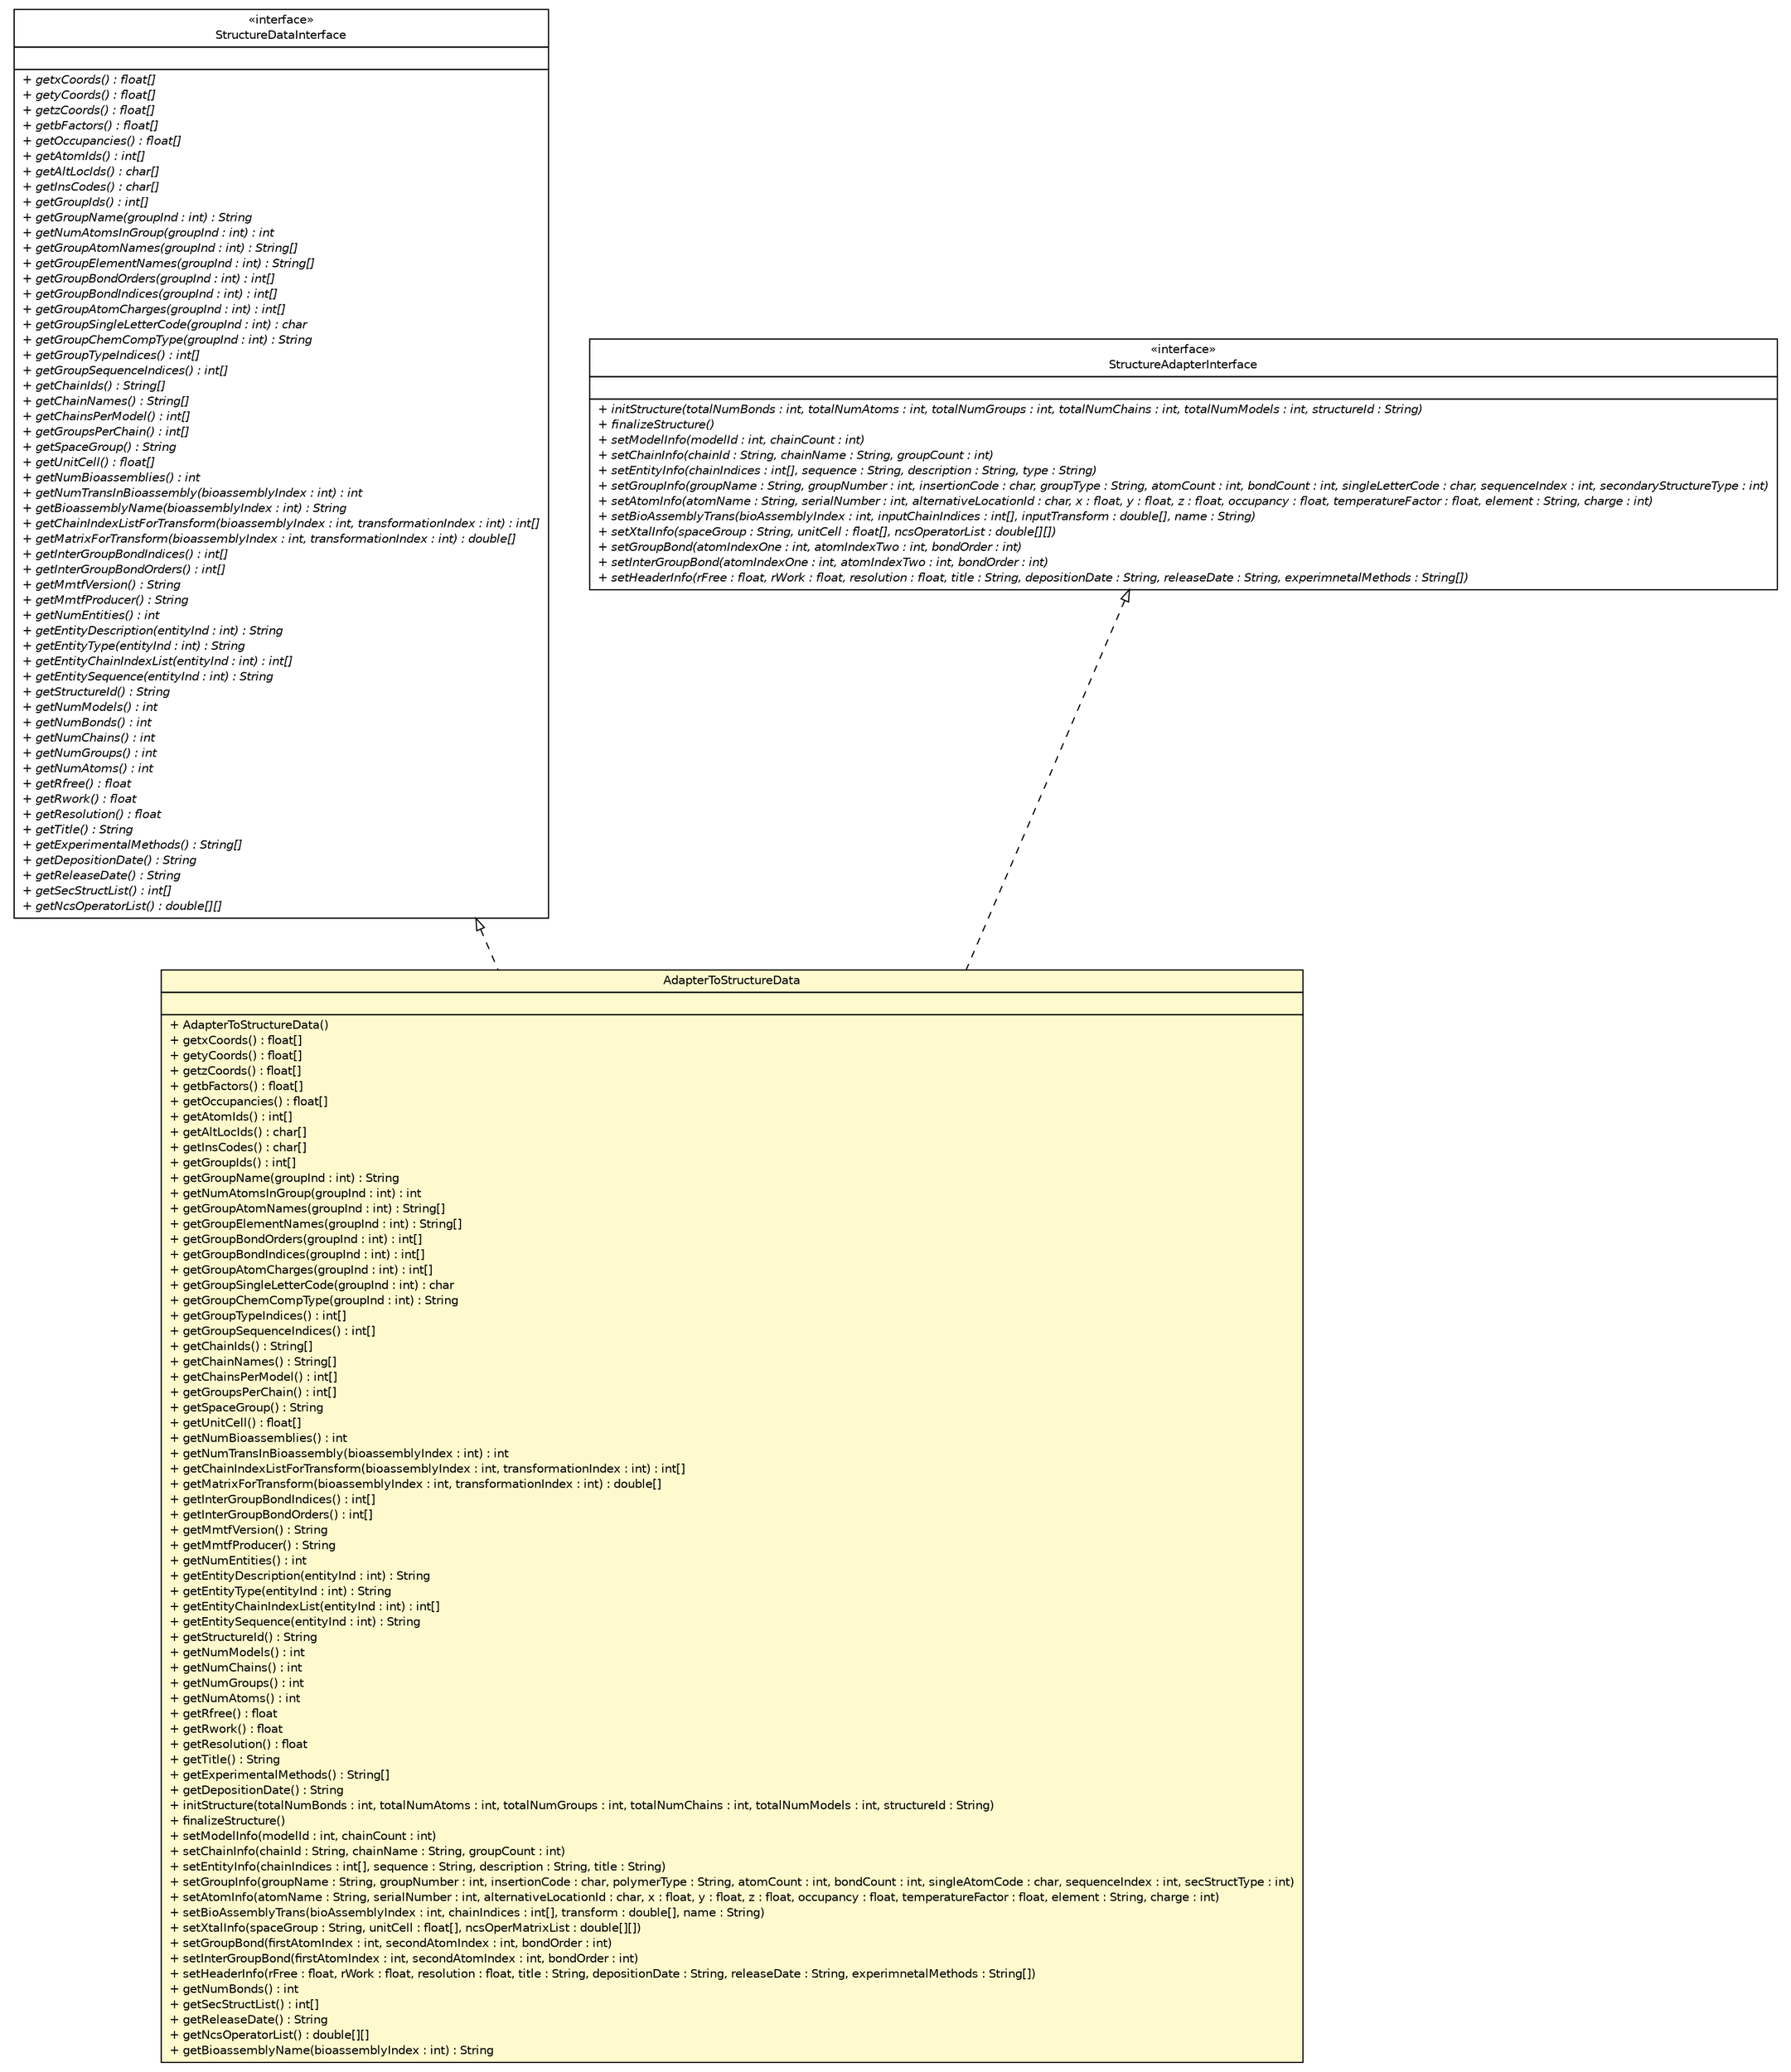 #!/usr/local/bin/dot
#
# Class diagram 
# Generated by UMLGraph version R5_6 (http://www.umlgraph.org/)
#

digraph G {
	edge [fontname="Helvetica",fontsize=10,labelfontname="Helvetica",labelfontsize=10];
	node [fontname="Helvetica",fontsize=10,shape=plaintext];
	nodesep=0.25;
	ranksep=0.5;
	// org.rcsb.mmtf.api.StructureDataInterface
	c267 [label=<<table title="org.rcsb.mmtf.api.StructureDataInterface" border="0" cellborder="1" cellspacing="0" cellpadding="2" port="p" href="../api/StructureDataInterface.html">
		<tr><td><table border="0" cellspacing="0" cellpadding="1">
<tr><td align="center" balign="center"> &#171;interface&#187; </td></tr>
<tr><td align="center" balign="center"> StructureDataInterface </td></tr>
		</table></td></tr>
		<tr><td><table border="0" cellspacing="0" cellpadding="1">
<tr><td align="left" balign="left">  </td></tr>
		</table></td></tr>
		<tr><td><table border="0" cellspacing="0" cellpadding="1">
<tr><td align="left" balign="left"><font face="Helvetica-Oblique" point-size="10.0"> + getxCoords() : float[] </font></td></tr>
<tr><td align="left" balign="left"><font face="Helvetica-Oblique" point-size="10.0"> + getyCoords() : float[] </font></td></tr>
<tr><td align="left" balign="left"><font face="Helvetica-Oblique" point-size="10.0"> + getzCoords() : float[] </font></td></tr>
<tr><td align="left" balign="left"><font face="Helvetica-Oblique" point-size="10.0"> + getbFactors() : float[] </font></td></tr>
<tr><td align="left" balign="left"><font face="Helvetica-Oblique" point-size="10.0"> + getOccupancies() : float[] </font></td></tr>
<tr><td align="left" balign="left"><font face="Helvetica-Oblique" point-size="10.0"> + getAtomIds() : int[] </font></td></tr>
<tr><td align="left" balign="left"><font face="Helvetica-Oblique" point-size="10.0"> + getAltLocIds() : char[] </font></td></tr>
<tr><td align="left" balign="left"><font face="Helvetica-Oblique" point-size="10.0"> + getInsCodes() : char[] </font></td></tr>
<tr><td align="left" balign="left"><font face="Helvetica-Oblique" point-size="10.0"> + getGroupIds() : int[] </font></td></tr>
<tr><td align="left" balign="left"><font face="Helvetica-Oblique" point-size="10.0"> + getGroupName(groupInd : int) : String </font></td></tr>
<tr><td align="left" balign="left"><font face="Helvetica-Oblique" point-size="10.0"> + getNumAtomsInGroup(groupInd : int) : int </font></td></tr>
<tr><td align="left" balign="left"><font face="Helvetica-Oblique" point-size="10.0"> + getGroupAtomNames(groupInd : int) : String[] </font></td></tr>
<tr><td align="left" balign="left"><font face="Helvetica-Oblique" point-size="10.0"> + getGroupElementNames(groupInd : int) : String[] </font></td></tr>
<tr><td align="left" balign="left"><font face="Helvetica-Oblique" point-size="10.0"> + getGroupBondOrders(groupInd : int) : int[] </font></td></tr>
<tr><td align="left" balign="left"><font face="Helvetica-Oblique" point-size="10.0"> + getGroupBondIndices(groupInd : int) : int[] </font></td></tr>
<tr><td align="left" balign="left"><font face="Helvetica-Oblique" point-size="10.0"> + getGroupAtomCharges(groupInd : int) : int[] </font></td></tr>
<tr><td align="left" balign="left"><font face="Helvetica-Oblique" point-size="10.0"> + getGroupSingleLetterCode(groupInd : int) : char </font></td></tr>
<tr><td align="left" balign="left"><font face="Helvetica-Oblique" point-size="10.0"> + getGroupChemCompType(groupInd : int) : String </font></td></tr>
<tr><td align="left" balign="left"><font face="Helvetica-Oblique" point-size="10.0"> + getGroupTypeIndices() : int[] </font></td></tr>
<tr><td align="left" balign="left"><font face="Helvetica-Oblique" point-size="10.0"> + getGroupSequenceIndices() : int[] </font></td></tr>
<tr><td align="left" balign="left"><font face="Helvetica-Oblique" point-size="10.0"> + getChainIds() : String[] </font></td></tr>
<tr><td align="left" balign="left"><font face="Helvetica-Oblique" point-size="10.0"> + getChainNames() : String[] </font></td></tr>
<tr><td align="left" balign="left"><font face="Helvetica-Oblique" point-size="10.0"> + getChainsPerModel() : int[] </font></td></tr>
<tr><td align="left" balign="left"><font face="Helvetica-Oblique" point-size="10.0"> + getGroupsPerChain() : int[] </font></td></tr>
<tr><td align="left" balign="left"><font face="Helvetica-Oblique" point-size="10.0"> + getSpaceGroup() : String </font></td></tr>
<tr><td align="left" balign="left"><font face="Helvetica-Oblique" point-size="10.0"> + getUnitCell() : float[] </font></td></tr>
<tr><td align="left" balign="left"><font face="Helvetica-Oblique" point-size="10.0"> + getNumBioassemblies() : int </font></td></tr>
<tr><td align="left" balign="left"><font face="Helvetica-Oblique" point-size="10.0"> + getNumTransInBioassembly(bioassemblyIndex : int) : int </font></td></tr>
<tr><td align="left" balign="left"><font face="Helvetica-Oblique" point-size="10.0"> + getBioassemblyName(bioassemblyIndex : int) : String </font></td></tr>
<tr><td align="left" balign="left"><font face="Helvetica-Oblique" point-size="10.0"> + getChainIndexListForTransform(bioassemblyIndex : int, transformationIndex : int) : int[] </font></td></tr>
<tr><td align="left" balign="left"><font face="Helvetica-Oblique" point-size="10.0"> + getMatrixForTransform(bioassemblyIndex : int, transformationIndex : int) : double[] </font></td></tr>
<tr><td align="left" balign="left"><font face="Helvetica-Oblique" point-size="10.0"> + getInterGroupBondIndices() : int[] </font></td></tr>
<tr><td align="left" balign="left"><font face="Helvetica-Oblique" point-size="10.0"> + getInterGroupBondOrders() : int[] </font></td></tr>
<tr><td align="left" balign="left"><font face="Helvetica-Oblique" point-size="10.0"> + getMmtfVersion() : String </font></td></tr>
<tr><td align="left" balign="left"><font face="Helvetica-Oblique" point-size="10.0"> + getMmtfProducer() : String </font></td></tr>
<tr><td align="left" balign="left"><font face="Helvetica-Oblique" point-size="10.0"> + getNumEntities() : int </font></td></tr>
<tr><td align="left" balign="left"><font face="Helvetica-Oblique" point-size="10.0"> + getEntityDescription(entityInd : int) : String </font></td></tr>
<tr><td align="left" balign="left"><font face="Helvetica-Oblique" point-size="10.0"> + getEntityType(entityInd : int) : String </font></td></tr>
<tr><td align="left" balign="left"><font face="Helvetica-Oblique" point-size="10.0"> + getEntityChainIndexList(entityInd : int) : int[] </font></td></tr>
<tr><td align="left" balign="left"><font face="Helvetica-Oblique" point-size="10.0"> + getEntitySequence(entityInd : int) : String </font></td></tr>
<tr><td align="left" balign="left"><font face="Helvetica-Oblique" point-size="10.0"> + getStructureId() : String </font></td></tr>
<tr><td align="left" balign="left"><font face="Helvetica-Oblique" point-size="10.0"> + getNumModels() : int </font></td></tr>
<tr><td align="left" balign="left"><font face="Helvetica-Oblique" point-size="10.0"> + getNumBonds() : int </font></td></tr>
<tr><td align="left" balign="left"><font face="Helvetica-Oblique" point-size="10.0"> + getNumChains() : int </font></td></tr>
<tr><td align="left" balign="left"><font face="Helvetica-Oblique" point-size="10.0"> + getNumGroups() : int </font></td></tr>
<tr><td align="left" balign="left"><font face="Helvetica-Oblique" point-size="10.0"> + getNumAtoms() : int </font></td></tr>
<tr><td align="left" balign="left"><font face="Helvetica-Oblique" point-size="10.0"> + getRfree() : float </font></td></tr>
<tr><td align="left" balign="left"><font face="Helvetica-Oblique" point-size="10.0"> + getRwork() : float </font></td></tr>
<tr><td align="left" balign="left"><font face="Helvetica-Oblique" point-size="10.0"> + getResolution() : float </font></td></tr>
<tr><td align="left" balign="left"><font face="Helvetica-Oblique" point-size="10.0"> + getTitle() : String </font></td></tr>
<tr><td align="left" balign="left"><font face="Helvetica-Oblique" point-size="10.0"> + getExperimentalMethods() : String[] </font></td></tr>
<tr><td align="left" balign="left"><font face="Helvetica-Oblique" point-size="10.0"> + getDepositionDate() : String </font></td></tr>
<tr><td align="left" balign="left"><font face="Helvetica-Oblique" point-size="10.0"> + getReleaseDate() : String </font></td></tr>
<tr><td align="left" balign="left"><font face="Helvetica-Oblique" point-size="10.0"> + getSecStructList() : int[] </font></td></tr>
<tr><td align="left" balign="left"><font face="Helvetica-Oblique" point-size="10.0"> + getNcsOperatorList() : double[][] </font></td></tr>
		</table></td></tr>
		</table>>, URL="../api/StructureDataInterface.html", fontname="Helvetica", fontcolor="black", fontsize=10.0];
	// org.rcsb.mmtf.api.StructureAdapterInterface
	c268 [label=<<table title="org.rcsb.mmtf.api.StructureAdapterInterface" border="0" cellborder="1" cellspacing="0" cellpadding="2" port="p" href="../api/StructureAdapterInterface.html">
		<tr><td><table border="0" cellspacing="0" cellpadding="1">
<tr><td align="center" balign="center"> &#171;interface&#187; </td></tr>
<tr><td align="center" balign="center"> StructureAdapterInterface </td></tr>
		</table></td></tr>
		<tr><td><table border="0" cellspacing="0" cellpadding="1">
<tr><td align="left" balign="left">  </td></tr>
		</table></td></tr>
		<tr><td><table border="0" cellspacing="0" cellpadding="1">
<tr><td align="left" balign="left"><font face="Helvetica-Oblique" point-size="10.0"> + initStructure(totalNumBonds : int, totalNumAtoms : int, totalNumGroups : int, totalNumChains : int, totalNumModels : int, structureId : String) </font></td></tr>
<tr><td align="left" balign="left"><font face="Helvetica-Oblique" point-size="10.0"> + finalizeStructure() </font></td></tr>
<tr><td align="left" balign="left"><font face="Helvetica-Oblique" point-size="10.0"> + setModelInfo(modelId : int, chainCount : int) </font></td></tr>
<tr><td align="left" balign="left"><font face="Helvetica-Oblique" point-size="10.0"> + setChainInfo(chainId : String, chainName : String, groupCount : int) </font></td></tr>
<tr><td align="left" balign="left"><font face="Helvetica-Oblique" point-size="10.0"> + setEntityInfo(chainIndices : int[], sequence : String, description : String, type : String) </font></td></tr>
<tr><td align="left" balign="left"><font face="Helvetica-Oblique" point-size="10.0"> + setGroupInfo(groupName : String, groupNumber : int, insertionCode : char, groupType : String, atomCount : int, bondCount : int, singleLetterCode : char, sequenceIndex : int, secondaryStructureType : int) </font></td></tr>
<tr><td align="left" balign="left"><font face="Helvetica-Oblique" point-size="10.0"> + setAtomInfo(atomName : String, serialNumber : int, alternativeLocationId : char, x : float, y : float, z : float, occupancy : float, temperatureFactor : float, element : String, charge : int) </font></td></tr>
<tr><td align="left" balign="left"><font face="Helvetica-Oblique" point-size="10.0"> + setBioAssemblyTrans(bioAssemblyIndex : int, inputChainIndices : int[], inputTransform : double[], name : String) </font></td></tr>
<tr><td align="left" balign="left"><font face="Helvetica-Oblique" point-size="10.0"> + setXtalInfo(spaceGroup : String, unitCell : float[], ncsOperatorList : double[][]) </font></td></tr>
<tr><td align="left" balign="left"><font face="Helvetica-Oblique" point-size="10.0"> + setGroupBond(atomIndexOne : int, atomIndexTwo : int, bondOrder : int) </font></td></tr>
<tr><td align="left" balign="left"><font face="Helvetica-Oblique" point-size="10.0"> + setInterGroupBond(atomIndexOne : int, atomIndexTwo : int, bondOrder : int) </font></td></tr>
<tr><td align="left" balign="left"><font face="Helvetica-Oblique" point-size="10.0"> + setHeaderInfo(rFree : float, rWork : float, resolution : float, title : String, depositionDate : String, releaseDate : String, experimnetalMethods : String[]) </font></td></tr>
		</table></td></tr>
		</table>>, URL="../api/StructureAdapterInterface.html", fontname="Helvetica", fontcolor="black", fontsize=10.0];
	// org.rcsb.mmtf.encoder.AdapterToStructureData
	c315 [label=<<table title="org.rcsb.mmtf.encoder.AdapterToStructureData" border="0" cellborder="1" cellspacing="0" cellpadding="2" port="p" bgcolor="lemonChiffon" href="./AdapterToStructureData.html">
		<tr><td><table border="0" cellspacing="0" cellpadding="1">
<tr><td align="center" balign="center"> AdapterToStructureData </td></tr>
		</table></td></tr>
		<tr><td><table border="0" cellspacing="0" cellpadding="1">
<tr><td align="left" balign="left">  </td></tr>
		</table></td></tr>
		<tr><td><table border="0" cellspacing="0" cellpadding="1">
<tr><td align="left" balign="left"> + AdapterToStructureData() </td></tr>
<tr><td align="left" balign="left"> + getxCoords() : float[] </td></tr>
<tr><td align="left" balign="left"> + getyCoords() : float[] </td></tr>
<tr><td align="left" balign="left"> + getzCoords() : float[] </td></tr>
<tr><td align="left" balign="left"> + getbFactors() : float[] </td></tr>
<tr><td align="left" balign="left"> + getOccupancies() : float[] </td></tr>
<tr><td align="left" balign="left"> + getAtomIds() : int[] </td></tr>
<tr><td align="left" balign="left"> + getAltLocIds() : char[] </td></tr>
<tr><td align="left" balign="left"> + getInsCodes() : char[] </td></tr>
<tr><td align="left" balign="left"> + getGroupIds() : int[] </td></tr>
<tr><td align="left" balign="left"> + getGroupName(groupInd : int) : String </td></tr>
<tr><td align="left" balign="left"> + getNumAtomsInGroup(groupInd : int) : int </td></tr>
<tr><td align="left" balign="left"> + getGroupAtomNames(groupInd : int) : String[] </td></tr>
<tr><td align="left" balign="left"> + getGroupElementNames(groupInd : int) : String[] </td></tr>
<tr><td align="left" balign="left"> + getGroupBondOrders(groupInd : int) : int[] </td></tr>
<tr><td align="left" balign="left"> + getGroupBondIndices(groupInd : int) : int[] </td></tr>
<tr><td align="left" balign="left"> + getGroupAtomCharges(groupInd : int) : int[] </td></tr>
<tr><td align="left" balign="left"> + getGroupSingleLetterCode(groupInd : int) : char </td></tr>
<tr><td align="left" balign="left"> + getGroupChemCompType(groupInd : int) : String </td></tr>
<tr><td align="left" balign="left"> + getGroupTypeIndices() : int[] </td></tr>
<tr><td align="left" balign="left"> + getGroupSequenceIndices() : int[] </td></tr>
<tr><td align="left" balign="left"> + getChainIds() : String[] </td></tr>
<tr><td align="left" balign="left"> + getChainNames() : String[] </td></tr>
<tr><td align="left" balign="left"> + getChainsPerModel() : int[] </td></tr>
<tr><td align="left" balign="left"> + getGroupsPerChain() : int[] </td></tr>
<tr><td align="left" balign="left"> + getSpaceGroup() : String </td></tr>
<tr><td align="left" balign="left"> + getUnitCell() : float[] </td></tr>
<tr><td align="left" balign="left"> + getNumBioassemblies() : int </td></tr>
<tr><td align="left" balign="left"> + getNumTransInBioassembly(bioassemblyIndex : int) : int </td></tr>
<tr><td align="left" balign="left"> + getChainIndexListForTransform(bioassemblyIndex : int, transformationIndex : int) : int[] </td></tr>
<tr><td align="left" balign="left"> + getMatrixForTransform(bioassemblyIndex : int, transformationIndex : int) : double[] </td></tr>
<tr><td align="left" balign="left"> + getInterGroupBondIndices() : int[] </td></tr>
<tr><td align="left" balign="left"> + getInterGroupBondOrders() : int[] </td></tr>
<tr><td align="left" balign="left"> + getMmtfVersion() : String </td></tr>
<tr><td align="left" balign="left"> + getMmtfProducer() : String </td></tr>
<tr><td align="left" balign="left"> + getNumEntities() : int </td></tr>
<tr><td align="left" balign="left"> + getEntityDescription(entityInd : int) : String </td></tr>
<tr><td align="left" balign="left"> + getEntityType(entityInd : int) : String </td></tr>
<tr><td align="left" balign="left"> + getEntityChainIndexList(entityInd : int) : int[] </td></tr>
<tr><td align="left" balign="left"> + getEntitySequence(entityInd : int) : String </td></tr>
<tr><td align="left" balign="left"> + getStructureId() : String </td></tr>
<tr><td align="left" balign="left"> + getNumModels() : int </td></tr>
<tr><td align="left" balign="left"> + getNumChains() : int </td></tr>
<tr><td align="left" balign="left"> + getNumGroups() : int </td></tr>
<tr><td align="left" balign="left"> + getNumAtoms() : int </td></tr>
<tr><td align="left" balign="left"> + getRfree() : float </td></tr>
<tr><td align="left" balign="left"> + getRwork() : float </td></tr>
<tr><td align="left" balign="left"> + getResolution() : float </td></tr>
<tr><td align="left" balign="left"> + getTitle() : String </td></tr>
<tr><td align="left" balign="left"> + getExperimentalMethods() : String[] </td></tr>
<tr><td align="left" balign="left"> + getDepositionDate() : String </td></tr>
<tr><td align="left" balign="left"> + initStructure(totalNumBonds : int, totalNumAtoms : int, totalNumGroups : int, totalNumChains : int, totalNumModels : int, structureId : String) </td></tr>
<tr><td align="left" balign="left"> + finalizeStructure() </td></tr>
<tr><td align="left" balign="left"> + setModelInfo(modelId : int, chainCount : int) </td></tr>
<tr><td align="left" balign="left"> + setChainInfo(chainId : String, chainName : String, groupCount : int) </td></tr>
<tr><td align="left" balign="left"> + setEntityInfo(chainIndices : int[], sequence : String, description : String, title : String) </td></tr>
<tr><td align="left" balign="left"> + setGroupInfo(groupName : String, groupNumber : int, insertionCode : char, polymerType : String, atomCount : int, bondCount : int, singleAtomCode : char, sequenceIndex : int, secStructType : int) </td></tr>
<tr><td align="left" balign="left"> + setAtomInfo(atomName : String, serialNumber : int, alternativeLocationId : char, x : float, y : float, z : float, occupancy : float, temperatureFactor : float, element : String, charge : int) </td></tr>
<tr><td align="left" balign="left"> + setBioAssemblyTrans(bioAssemblyIndex : int, chainIndices : int[], transform : double[], name : String) </td></tr>
<tr><td align="left" balign="left"> + setXtalInfo(spaceGroup : String, unitCell : float[], ncsOperMatrixList : double[][]) </td></tr>
<tr><td align="left" balign="left"> + setGroupBond(firstAtomIndex : int, secondAtomIndex : int, bondOrder : int) </td></tr>
<tr><td align="left" balign="left"> + setInterGroupBond(firstAtomIndex : int, secondAtomIndex : int, bondOrder : int) </td></tr>
<tr><td align="left" balign="left"> + setHeaderInfo(rFree : float, rWork : float, resolution : float, title : String, depositionDate : String, releaseDate : String, experimnetalMethods : String[]) </td></tr>
<tr><td align="left" balign="left"> + getNumBonds() : int </td></tr>
<tr><td align="left" balign="left"> + getSecStructList() : int[] </td></tr>
<tr><td align="left" balign="left"> + getReleaseDate() : String </td></tr>
<tr><td align="left" balign="left"> + getNcsOperatorList() : double[][] </td></tr>
<tr><td align="left" balign="left"> + getBioassemblyName(bioassemblyIndex : int) : String </td></tr>
		</table></td></tr>
		</table>>, URL="./AdapterToStructureData.html", fontname="Helvetica", fontcolor="black", fontsize=10.0];
	//org.rcsb.mmtf.encoder.AdapterToStructureData implements org.rcsb.mmtf.api.StructureDataInterface
	c267:p -> c315:p [dir=back,arrowtail=empty,style=dashed];
	//org.rcsb.mmtf.encoder.AdapterToStructureData implements org.rcsb.mmtf.api.StructureAdapterInterface
	c268:p -> c315:p [dir=back,arrowtail=empty,style=dashed];
}

